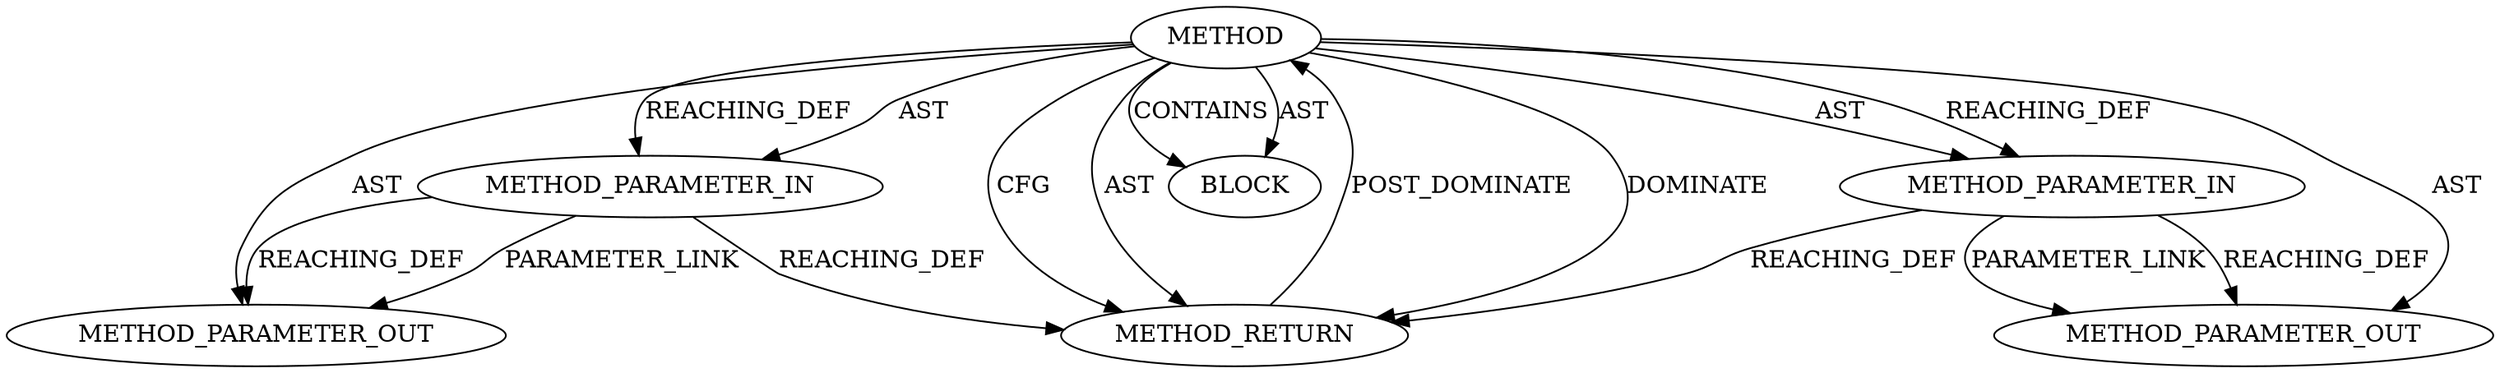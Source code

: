 digraph {
  13345 [label=METHOD_PARAMETER_OUT ORDER=2 CODE="p2" IS_VARIADIC=false TYPE_FULL_NAME="ANY" EVALUATION_STRATEGY="BY_VALUE" INDEX=2 NAME="p2"]
  12216 [label=METHOD AST_PARENT_TYPE="NAMESPACE_BLOCK" AST_PARENT_FULL_NAME="<global>" ORDER=0 CODE="<empty>" FULL_NAME="<operator>.lessThan" IS_EXTERNAL=true FILENAME="<empty>" SIGNATURE="" NAME="<operator>.lessThan"]
  12220 [label=METHOD_RETURN ORDER=2 CODE="RET" TYPE_FULL_NAME="ANY" EVALUATION_STRATEGY="BY_VALUE"]
  12219 [label=BLOCK ORDER=1 ARGUMENT_INDEX=1 CODE="<empty>" TYPE_FULL_NAME="ANY"]
  12218 [label=METHOD_PARAMETER_IN ORDER=2 CODE="p2" IS_VARIADIC=false TYPE_FULL_NAME="ANY" EVALUATION_STRATEGY="BY_VALUE" INDEX=2 NAME="p2"]
  12217 [label=METHOD_PARAMETER_IN ORDER=1 CODE="p1" IS_VARIADIC=false TYPE_FULL_NAME="ANY" EVALUATION_STRATEGY="BY_VALUE" INDEX=1 NAME="p1"]
  13344 [label=METHOD_PARAMETER_OUT ORDER=1 CODE="p1" IS_VARIADIC=false TYPE_FULL_NAME="ANY" EVALUATION_STRATEGY="BY_VALUE" INDEX=1 NAME="p1"]
  12216 -> 12217 [label=AST ]
  12216 -> 12220 [label=DOMINATE ]
  12216 -> 12219 [label=AST ]
  12216 -> 13345 [label=AST ]
  12218 -> 13345 [label=REACHING_DEF VARIABLE="p2"]
  12218 -> 13345 [label=PARAMETER_LINK ]
  12216 -> 12220 [label=CFG ]
  12217 -> 12220 [label=REACHING_DEF VARIABLE="p1"]
  12216 -> 12218 [label=AST ]
  12220 -> 12216 [label=POST_DOMINATE ]
  12216 -> 12219 [label=CONTAINS ]
  12217 -> 13344 [label=PARAMETER_LINK ]
  12216 -> 12220 [label=AST ]
  12216 -> 12217 [label=REACHING_DEF VARIABLE=""]
  12217 -> 13344 [label=REACHING_DEF VARIABLE="p1"]
  12216 -> 12218 [label=REACHING_DEF VARIABLE=""]
  12216 -> 13344 [label=AST ]
  12218 -> 12220 [label=REACHING_DEF VARIABLE="p2"]
}
